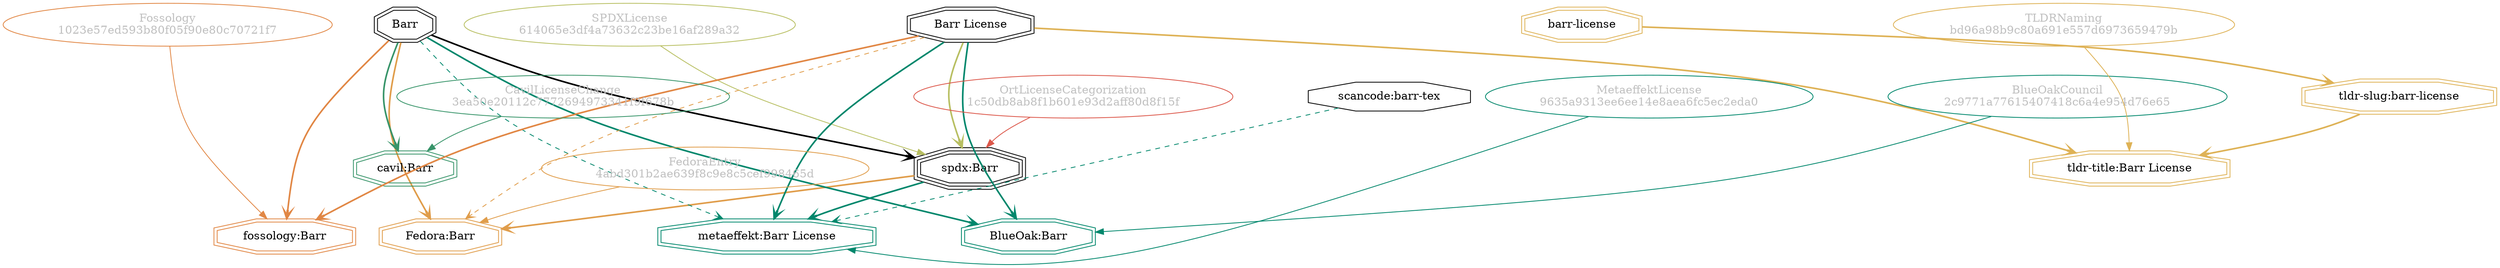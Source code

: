 strict digraph {
    node [shape=box];
    graph [splines=curved];
    655 [label="SPDXLicense\n614065e3df4a73632c23be16af289a32"
        ,fontcolor=gray
        ,color="#b8bf62"
        ,fillcolor="beige;1"
        ,shape=ellipse];
    656 [label="spdx:Barr"
        ,shape=tripleoctagon];
    657 [label=Barr
        ,shape=doubleoctagon];
    658 [label="Barr License"
        ,shape=doubleoctagon];
    6026 [label="FedoraEntry\n4abd301b2ae639f8c9e8c5cef998465d"
         ,fontcolor=gray
         ,color="#e09d4b"
         ,fillcolor="beige;1"
         ,shape=ellipse];
    6027 [label="Fedora:Barr"
         ,color="#e09d4b"
         ,shape=doubleoctagon];
    8773 [label="BlueOakCouncil\n2c9771a77615407418c6a4e954d76e65"
         ,fontcolor=gray
         ,color="#00876c"
         ,fillcolor="beige;1"
         ,shape=ellipse];
    8774 [label="BlueOak:Barr"
         ,color="#00876c"
         ,shape=doubleoctagon];
    12356 [label="scancode:barr-tex"
          ,shape=octagon];
    27835 [label="Fossology\n1023e57ed593b80f05f90e80c70721f7"
          ,fontcolor=gray
          ,color="#e18745"
          ,fillcolor="beige;1"
          ,shape=ellipse];
    27836 [label="fossology:Barr"
          ,color="#e18745"
          ,shape=doubleoctagon];
    28651 [label="OrtLicenseCategorization\n1c50db8ab8f1b601e93d2aff80d8f15f"
          ,fontcolor=gray
          ,color="#dc574a"
          ,fillcolor="beige;1"
          ,shape=ellipse];
    36523 [label="CavilLicenseChange\n3ea50e20112c7772694973341f9f678b"
          ,fontcolor=gray
          ,color="#379469"
          ,fillcolor="beige;1"
          ,shape=ellipse];
    36524 [label="cavil:Barr"
          ,color="#379469"
          ,shape=doubleoctagon];
    39961 [label="MetaeffektLicense\n9635a9313ee6ee14e8aea6fc5ec2eda0"
          ,fontcolor=gray
          ,color="#00876c"
          ,fillcolor="beige;1"
          ,shape=ellipse];
    39962 [label="metaeffekt:Barr License"
          ,color="#00876c"
          ,shape=doubleoctagon];
    57632 [label="TLDRNaming\nbd96a98b9c80a691e557d6973659479b"
          ,fontcolor=gray
          ,color="#deb256"
          ,fillcolor="beige;1"
          ,shape=ellipse];
    57633 [label="tldr-title:Barr License"
          ,color="#deb256"
          ,shape=doubleoctagon];
    57634 [label="tldr-slug:barr-license"
          ,color="#deb256"
          ,shape=doubleoctagon];
    57635 [label="barr-license"
          ,color="#deb256"
          ,shape=doubleoctagon];
    655 -> 656 [weight=0.5
               ,color="#b8bf62"];
    656 -> 6027 [style=bold
                ,arrowhead=vee
                ,weight=0.7
                ,color="#e09d4b"];
    656 -> 39962 [style=bold
                 ,arrowhead=vee
                 ,weight=0.7
                 ,color="#00876c"];
    657 -> 656 [style=bold
               ,arrowhead=vee
               ,weight=0.7];
    657 -> 6027 [style=bold
                ,arrowhead=vee
                ,weight=0.7
                ,color="#e09d4b"];
    657 -> 6027 [style=bold
                ,arrowhead=vee
                ,weight=0.7
                ,color="#e09d4b"];
    657 -> 8774 [style=bold
                ,arrowhead=vee
                ,weight=0.7
                ,color="#00876c"];
    657 -> 27836 [style=bold
                 ,arrowhead=vee
                 ,weight=0.7
                 ,color="#e18745"];
    657 -> 36524 [style=bold
                 ,arrowhead=vee
                 ,weight=0.7
                 ,color="#379469"];
    657 -> 36524 [style=bold
                 ,arrowhead=vee
                 ,weight=0.7
                 ,color="#379469"];
    657 -> 39962 [style=dashed
                 ,arrowhead=vee
                 ,weight=0.5
                 ,color="#00876c"];
    658 -> 656 [style=bold
               ,arrowhead=vee
               ,weight=0.7
               ,color="#b8bf62"];
    658 -> 6027 [style=dashed
                ,arrowhead=vee
                ,weight=0.5
                ,color="#e09d4b"];
    658 -> 8774 [style=bold
                ,arrowhead=vee
                ,weight=0.7
                ,color="#00876c"];
    658 -> 27836 [style=bold
                 ,arrowhead=vee
                 ,weight=0.7
                 ,color="#e18745"];
    658 -> 39962 [style=bold
                 ,arrowhead=vee
                 ,weight=0.7
                 ,color="#00876c"];
    658 -> 39962 [style=bold
                 ,arrowhead=vee
                 ,weight=0.7
                 ,color="#00876c"];
    658 -> 57633 [style=bold
                 ,arrowhead=vee
                 ,weight=0.7
                 ,color="#deb256"];
    6026 -> 6027 [weight=0.5
                 ,color="#e09d4b"];
    8773 -> 8774 [weight=0.5
                 ,color="#00876c"];
    12356 -> 39962 [style=dashed
                   ,arrowhead=vee
                   ,weight=0.5
                   ,color="#00876c"];
    27835 -> 27836 [weight=0.5
                   ,color="#e18745"];
    28651 -> 656 [weight=0.5
                 ,color="#dc574a"];
    36523 -> 36524 [weight=0.5
                   ,color="#379469"];
    39961 -> 39962 [weight=0.5
                   ,color="#00876c"];
    57632 -> 57633 [weight=0.5
                   ,color="#deb256"];
    57634 -> 57633 [style=bold
                   ,arrowhead=vee
                   ,weight=0.7
                   ,color="#deb256"];
    57635 -> 57634 [style=bold
                   ,arrowhead=vee
                   ,weight=0.7
                   ,color="#deb256"];
}
